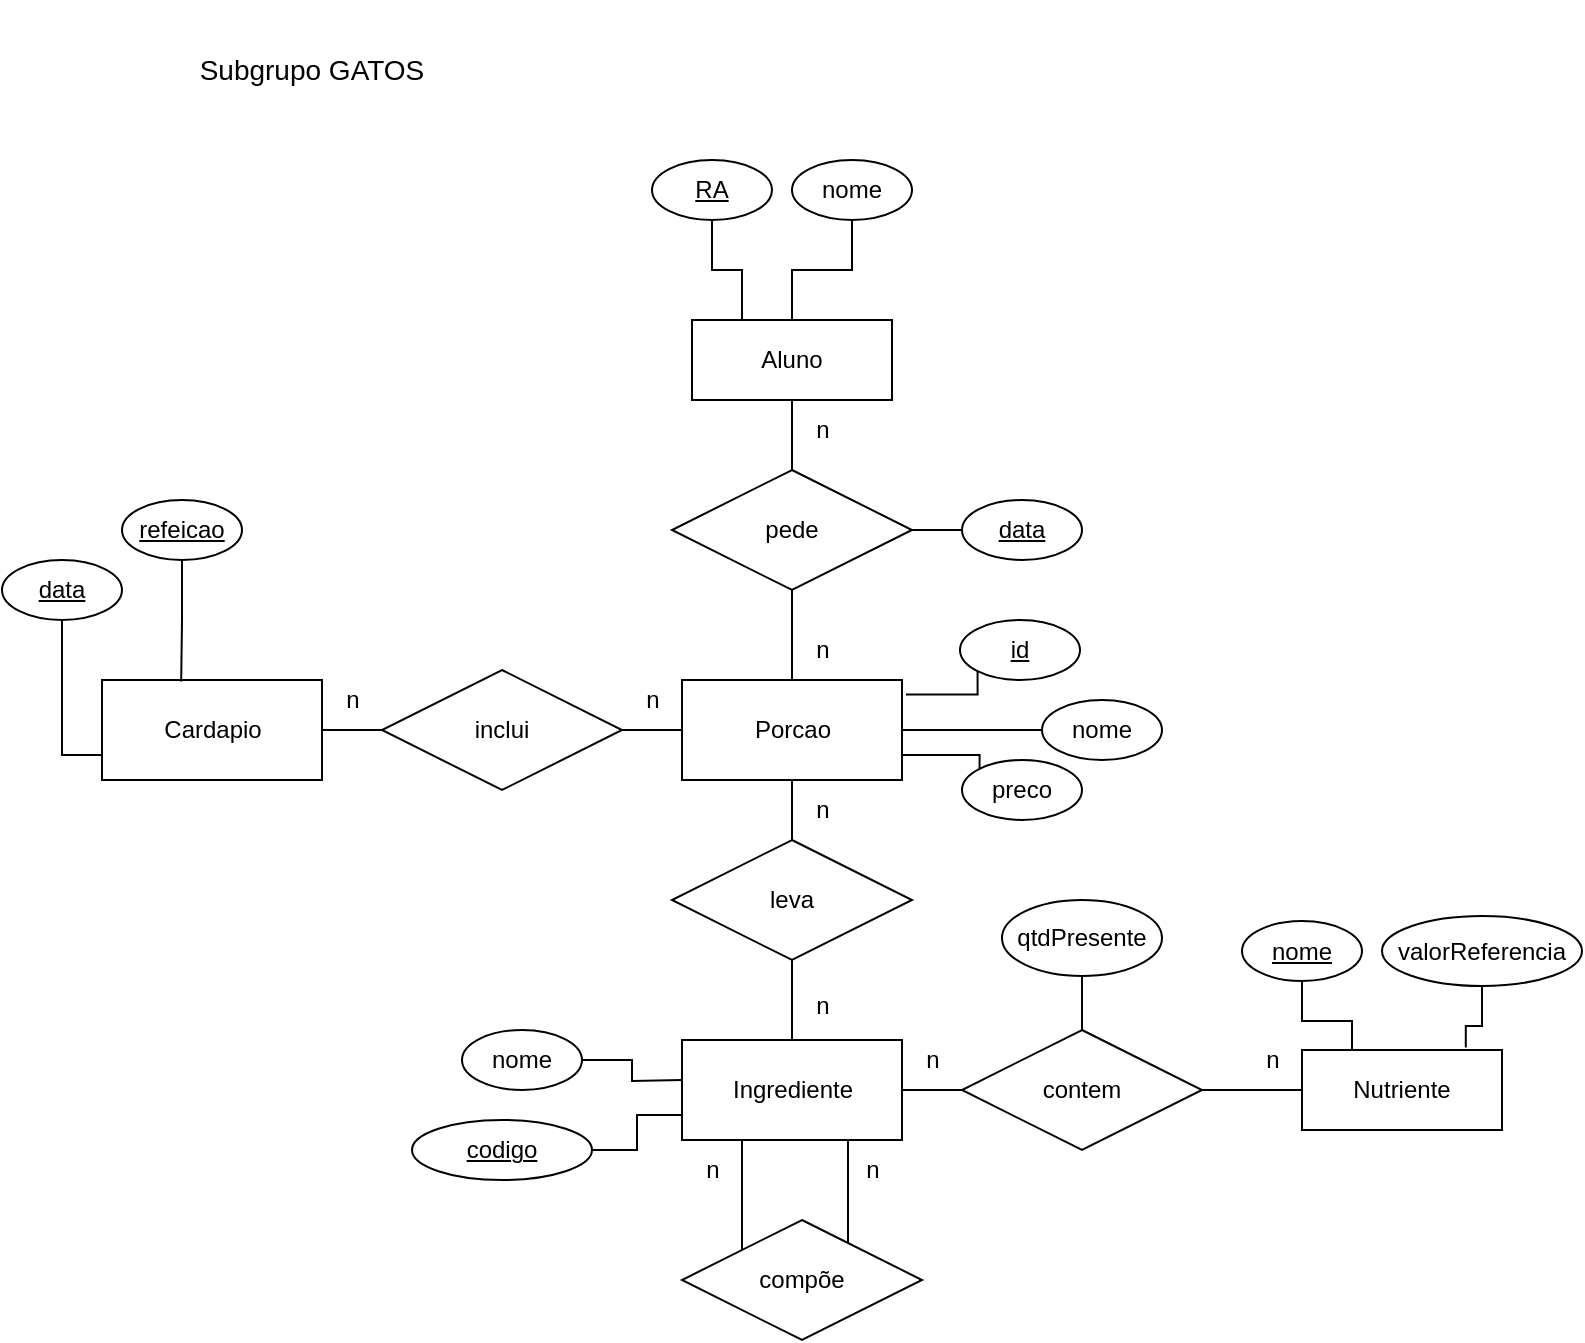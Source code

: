 <mxfile version="21.7.2" type="device">
  <diagram id="INVIZvrE2KBBbGmbX691" name="Page-1">
    <mxGraphModel dx="1050" dy="574" grid="1" gridSize="10" guides="1" tooltips="1" connect="1" arrows="1" fold="1" page="1" pageScale="1" pageWidth="850" pageHeight="1100" math="0" shadow="0">
      <root>
        <mxCell id="0" />
        <mxCell id="1" parent="0" />
        <mxCell id="HcXDAk4co6BFIyga0vMn-15" value="Ingrediente" style="html=1;" parent="1" vertex="1">
          <mxGeometry x="370" y="580" width="110" height="50" as="geometry" />
        </mxCell>
        <mxCell id="HcXDAk4co6BFIyga0vMn-39" style="edgeStyle=orthogonalEdgeStyle;rounded=0;orthogonalLoop=1;jettySize=auto;html=1;endArrow=none;endFill=0;" parent="1" source="HcXDAk4co6BFIyga0vMn-16" target="HcXDAk4co6BFIyga0vMn-37" edge="1">
          <mxGeometry relative="1" as="geometry" />
        </mxCell>
        <mxCell id="HcXDAk4co6BFIyga0vMn-16" value="Cardapio" style="html=1;" parent="1" vertex="1">
          <mxGeometry x="80" y="400" width="110" height="50" as="geometry" />
        </mxCell>
        <mxCell id="HcXDAk4co6BFIyga0vMn-45" style="edgeStyle=orthogonalEdgeStyle;rounded=0;orthogonalLoop=1;jettySize=auto;html=1;entryX=1;entryY=0.5;entryDx=0;entryDy=0;endArrow=none;endFill=0;" parent="1" source="HcXDAk4co6BFIyga0vMn-18" target="HcXDAk4co6BFIyga0vMn-37" edge="1">
          <mxGeometry relative="1" as="geometry" />
        </mxCell>
        <mxCell id="9sg7S3EA_mHytwgNz2Ep-22" style="edgeStyle=orthogonalEdgeStyle;rounded=0;orthogonalLoop=1;jettySize=auto;html=1;entryX=0;entryY=1;entryDx=0;entryDy=0;exitX=1.018;exitY=0.145;exitDx=0;exitDy=0;exitPerimeter=0;endArrow=none;endFill=0;" parent="1" source="HcXDAk4co6BFIyga0vMn-18" target="9sg7S3EA_mHytwgNz2Ep-19" edge="1">
          <mxGeometry relative="1" as="geometry" />
        </mxCell>
        <mxCell id="9sg7S3EA_mHytwgNz2Ep-23" style="edgeStyle=orthogonalEdgeStyle;rounded=0;orthogonalLoop=1;jettySize=auto;html=1;exitX=1;exitY=0.5;exitDx=0;exitDy=0;entryX=0;entryY=0.5;entryDx=0;entryDy=0;endArrow=none;endFill=0;" parent="1" source="HcXDAk4co6BFIyga0vMn-18" target="9sg7S3EA_mHytwgNz2Ep-20" edge="1">
          <mxGeometry relative="1" as="geometry" />
        </mxCell>
        <mxCell id="9sg7S3EA_mHytwgNz2Ep-24" style="edgeStyle=orthogonalEdgeStyle;rounded=0;orthogonalLoop=1;jettySize=auto;html=1;exitX=1;exitY=0.75;exitDx=0;exitDy=0;entryX=0;entryY=0;entryDx=0;entryDy=0;endArrow=none;endFill=0;" parent="1" source="HcXDAk4co6BFIyga0vMn-18" target="9sg7S3EA_mHytwgNz2Ep-21" edge="1">
          <mxGeometry relative="1" as="geometry" />
        </mxCell>
        <mxCell id="HcXDAk4co6BFIyga0vMn-18" value="Porcao" style="html=1;" parent="1" vertex="1">
          <mxGeometry x="370" y="400" width="110" height="50" as="geometry" />
        </mxCell>
        <mxCell id="HcXDAk4co6BFIyga0vMn-21" style="edgeStyle=orthogonalEdgeStyle;rounded=0;orthogonalLoop=1;jettySize=auto;html=1;endArrow=none;endFill=0;" parent="1" source="HcXDAk4co6BFIyga0vMn-20" target="HcXDAk4co6BFIyga0vMn-15" edge="1">
          <mxGeometry relative="1" as="geometry" />
        </mxCell>
        <mxCell id="HcXDAk4co6BFIyga0vMn-22" style="edgeStyle=orthogonalEdgeStyle;rounded=0;orthogonalLoop=1;jettySize=auto;html=1;endArrow=none;endFill=0;" parent="1" source="HcXDAk4co6BFIyga0vMn-20" target="HcXDAk4co6BFIyga0vMn-18" edge="1">
          <mxGeometry relative="1" as="geometry" />
        </mxCell>
        <mxCell id="HcXDAk4co6BFIyga0vMn-20" value="leva" style="shape=rhombus;perimeter=rhombusPerimeter;whiteSpace=wrap;html=1;align=center;" parent="1" vertex="1">
          <mxGeometry x="365" y="480" width="120" height="60" as="geometry" />
        </mxCell>
        <mxCell id="HcXDAk4co6BFIyga0vMn-25" style="edgeStyle=orthogonalEdgeStyle;rounded=0;orthogonalLoop=1;jettySize=auto;html=1;endArrow=none;endFill=0;exitX=0;exitY=0;exitDx=0;exitDy=0;entryX=0.25;entryY=1;entryDx=0;entryDy=0;" parent="1" source="HcXDAk4co6BFIyga0vMn-24" target="HcXDAk4co6BFIyga0vMn-15" edge="1">
          <mxGeometry relative="1" as="geometry">
            <mxPoint x="400" y="640" as="targetPoint" />
            <Array as="points">
              <mxPoint x="400" y="630" />
            </Array>
          </mxGeometry>
        </mxCell>
        <mxCell id="HcXDAk4co6BFIyga0vMn-26" style="edgeStyle=orthogonalEdgeStyle;rounded=0;orthogonalLoop=1;jettySize=auto;html=1;endArrow=none;endFill=0;" parent="1" edge="1">
          <mxGeometry relative="1" as="geometry">
            <mxPoint x="453" y="690" as="sourcePoint" />
            <mxPoint x="453" y="630" as="targetPoint" />
          </mxGeometry>
        </mxCell>
        <mxCell id="HcXDAk4co6BFIyga0vMn-24" value="compõe" style="shape=rhombus;perimeter=rhombusPerimeter;whiteSpace=wrap;html=1;align=center;" parent="1" vertex="1">
          <mxGeometry x="370" y="670" width="120" height="60" as="geometry" />
        </mxCell>
        <mxCell id="HcXDAk4co6BFIyga0vMn-27" value="Nutriente" style="whiteSpace=wrap;html=1;align=center;" parent="1" vertex="1">
          <mxGeometry x="680" y="585" width="100" height="40" as="geometry" />
        </mxCell>
        <mxCell id="HcXDAk4co6BFIyga0vMn-30" style="edgeStyle=orthogonalEdgeStyle;rounded=0;orthogonalLoop=1;jettySize=auto;html=1;endArrow=none;endFill=0;" parent="1" source="HcXDAk4co6BFIyga0vMn-29" target="HcXDAk4co6BFIyga0vMn-27" edge="1">
          <mxGeometry relative="1" as="geometry">
            <mxPoint x="660" y="605" as="targetPoint" />
          </mxGeometry>
        </mxCell>
        <mxCell id="HcXDAk4co6BFIyga0vMn-31" style="edgeStyle=orthogonalEdgeStyle;rounded=0;orthogonalLoop=1;jettySize=auto;html=1;endArrow=none;endFill=0;" parent="1" source="HcXDAk4co6BFIyga0vMn-29" target="HcXDAk4co6BFIyga0vMn-15" edge="1">
          <mxGeometry relative="1" as="geometry" />
        </mxCell>
        <mxCell id="HcXDAk4co6BFIyga0vMn-29" value="contem" style="shape=rhombus;perimeter=rhombusPerimeter;whiteSpace=wrap;html=1;align=center;" parent="1" vertex="1">
          <mxGeometry x="510" y="575" width="120" height="60" as="geometry" />
        </mxCell>
        <mxCell id="HcXDAk4co6BFIyga0vMn-37" value="inclui" style="shape=rhombus;perimeter=rhombusPerimeter;whiteSpace=wrap;html=1;align=center;" parent="1" vertex="1">
          <mxGeometry x="220" y="395" width="120" height="60" as="geometry" />
        </mxCell>
        <mxCell id="HcXDAk4co6BFIyga0vMn-46" value="Aluno" style="whiteSpace=wrap;html=1;align=center;" parent="1" vertex="1">
          <mxGeometry x="375" y="220" width="100" height="40" as="geometry" />
        </mxCell>
        <mxCell id="HcXDAk4co6BFIyga0vMn-50" style="edgeStyle=orthogonalEdgeStyle;rounded=0;orthogonalLoop=1;jettySize=auto;html=1;endArrow=none;endFill=0;" parent="1" source="HcXDAk4co6BFIyga0vMn-48" target="HcXDAk4co6BFIyga0vMn-46" edge="1">
          <mxGeometry relative="1" as="geometry">
            <mxPoint x="425" y="270" as="sourcePoint" />
          </mxGeometry>
        </mxCell>
        <mxCell id="OVF_8G7hKfbTYnZr6m1k-1" style="edgeStyle=orthogonalEdgeStyle;rounded=0;orthogonalLoop=1;jettySize=auto;html=1;exitX=0.5;exitY=1;exitDx=0;exitDy=0;entryX=0.5;entryY=0;entryDx=0;entryDy=0;endArrow=none;endFill=0;" parent="1" source="HcXDAk4co6BFIyga0vMn-48" target="HcXDAk4co6BFIyga0vMn-18" edge="1">
          <mxGeometry relative="1" as="geometry">
            <mxPoint x="425" y="300" as="targetPoint" />
          </mxGeometry>
        </mxCell>
        <mxCell id="HcXDAk4co6BFIyga0vMn-48" value="pede" style="shape=rhombus;perimeter=rhombusPerimeter;whiteSpace=wrap;html=1;align=center;" parent="1" vertex="1">
          <mxGeometry x="365" y="295" width="120" height="60" as="geometry" />
        </mxCell>
        <mxCell id="HcXDAk4co6BFIyga0vMn-54" value="&lt;font style=&quot;font-size: 14px;&quot;&gt;Subgrupo GATOS&lt;br style=&quot;font-size: 14px;&quot;&gt;&lt;/font&gt;" style="text;html=1;strokeColor=none;fillColor=none;align=center;verticalAlign=middle;whiteSpace=wrap;rounded=0;fontSize=14;" parent="1" vertex="1">
          <mxGeometry x="80" y="60" width="210" height="70" as="geometry" />
        </mxCell>
        <mxCell id="9sg7S3EA_mHytwgNz2Ep-7" style="edgeStyle=orthogonalEdgeStyle;rounded=0;orthogonalLoop=1;jettySize=auto;html=1;endArrow=none;endFill=0;" parent="1" source="9sg7S3EA_mHytwgNz2Ep-1" target="HcXDAk4co6BFIyga0vMn-46" edge="1">
          <mxGeometry relative="1" as="geometry" />
        </mxCell>
        <mxCell id="9sg7S3EA_mHytwgNz2Ep-1" value="nome" style="ellipse;whiteSpace=wrap;html=1;" parent="1" vertex="1">
          <mxGeometry x="425" y="140" width="60" height="30" as="geometry" />
        </mxCell>
        <mxCell id="9sg7S3EA_mHytwgNz2Ep-6" style="edgeStyle=orthogonalEdgeStyle;rounded=0;orthogonalLoop=1;jettySize=auto;html=1;entryX=0.25;entryY=0;entryDx=0;entryDy=0;strokeColor=default;endArrow=none;endFill=0;" parent="1" source="9sg7S3EA_mHytwgNz2Ep-3" target="HcXDAk4co6BFIyga0vMn-46" edge="1">
          <mxGeometry relative="1" as="geometry" />
        </mxCell>
        <mxCell id="9sg7S3EA_mHytwgNz2Ep-3" value="RA" style="ellipse;whiteSpace=wrap;html=1;fontStyle=4" parent="1" vertex="1">
          <mxGeometry x="355" y="140" width="60" height="30" as="geometry" />
        </mxCell>
        <mxCell id="9sg7S3EA_mHytwgNz2Ep-16" style="edgeStyle=orthogonalEdgeStyle;rounded=0;orthogonalLoop=1;jettySize=auto;html=1;entryX=0;entryY=0.75;entryDx=0;entryDy=0;endArrow=none;endFill=0;" parent="1" source="9sg7S3EA_mHytwgNz2Ep-15" target="HcXDAk4co6BFIyga0vMn-16" edge="1">
          <mxGeometry relative="1" as="geometry" />
        </mxCell>
        <mxCell id="9sg7S3EA_mHytwgNz2Ep-15" value="data" style="ellipse;whiteSpace=wrap;html=1;fontStyle=4" parent="1" vertex="1">
          <mxGeometry x="30" y="340" width="60" height="30" as="geometry" />
        </mxCell>
        <mxCell id="9sg7S3EA_mHytwgNz2Ep-18" style="edgeStyle=orthogonalEdgeStyle;rounded=0;orthogonalLoop=1;jettySize=auto;html=1;endArrow=none;endFill=0;entryX=0.36;entryY=0.016;entryDx=0;entryDy=0;entryPerimeter=0;" parent="1" source="9sg7S3EA_mHytwgNz2Ep-17" target="HcXDAk4co6BFIyga0vMn-16" edge="1">
          <mxGeometry relative="1" as="geometry">
            <mxPoint x="121" y="400" as="targetPoint" />
          </mxGeometry>
        </mxCell>
        <mxCell id="9sg7S3EA_mHytwgNz2Ep-17" value="refeicao" style="ellipse;whiteSpace=wrap;html=1;fontStyle=4" parent="1" vertex="1">
          <mxGeometry x="90" y="310" width="60" height="30" as="geometry" />
        </mxCell>
        <mxCell id="9sg7S3EA_mHytwgNz2Ep-19" value="id" style="ellipse;whiteSpace=wrap;html=1;fontStyle=4" parent="1" vertex="1">
          <mxGeometry x="509" y="370" width="60" height="30" as="geometry" />
        </mxCell>
        <mxCell id="9sg7S3EA_mHytwgNz2Ep-20" value="nome" style="ellipse;whiteSpace=wrap;html=1;fontStyle=0" parent="1" vertex="1">
          <mxGeometry x="550" y="410" width="60" height="30" as="geometry" />
        </mxCell>
        <mxCell id="9sg7S3EA_mHytwgNz2Ep-21" value="preco" style="ellipse;whiteSpace=wrap;html=1;fontStyle=0" parent="1" vertex="1">
          <mxGeometry x="510" y="440" width="60" height="30" as="geometry" />
        </mxCell>
        <mxCell id="9sg7S3EA_mHytwgNz2Ep-33" style="edgeStyle=orthogonalEdgeStyle;rounded=0;orthogonalLoop=1;jettySize=auto;html=1;entryX=0.5;entryY=0;entryDx=0;entryDy=0;endArrow=none;endFill=0;" parent="1" source="9sg7S3EA_mHytwgNz2Ep-32" target="HcXDAk4co6BFIyga0vMn-29" edge="1">
          <mxGeometry relative="1" as="geometry" />
        </mxCell>
        <mxCell id="9sg7S3EA_mHytwgNz2Ep-32" value="qtdPresente" style="ellipse;whiteSpace=wrap;html=1;fontStyle=0" parent="1" vertex="1">
          <mxGeometry x="530" y="510" width="80" height="38" as="geometry" />
        </mxCell>
        <mxCell id="9sg7S3EA_mHytwgNz2Ep-38" style="edgeStyle=orthogonalEdgeStyle;rounded=0;orthogonalLoop=1;jettySize=auto;html=1;endArrow=none;endFill=0;entryX=0.819;entryY=-0.03;entryDx=0;entryDy=0;entryPerimeter=0;" parent="1" source="9sg7S3EA_mHytwgNz2Ep-37" target="HcXDAk4co6BFIyga0vMn-27" edge="1">
          <mxGeometry relative="1" as="geometry" />
        </mxCell>
        <mxCell id="9sg7S3EA_mHytwgNz2Ep-37" value="valorReferencia" style="ellipse;whiteSpace=wrap;html=1;fontStyle=0" parent="1" vertex="1">
          <mxGeometry x="720" y="518" width="100" height="35" as="geometry" />
        </mxCell>
        <mxCell id="9sg7S3EA_mHytwgNz2Ep-41" style="edgeStyle=orthogonalEdgeStyle;rounded=0;orthogonalLoop=1;jettySize=auto;html=1;entryX=0.25;entryY=0;entryDx=0;entryDy=0;endArrow=none;endFill=0;" parent="1" source="9sg7S3EA_mHytwgNz2Ep-39" target="HcXDAk4co6BFIyga0vMn-27" edge="1">
          <mxGeometry relative="1" as="geometry" />
        </mxCell>
        <mxCell id="9sg7S3EA_mHytwgNz2Ep-39" value="nome" style="ellipse;whiteSpace=wrap;html=1;fontStyle=4" parent="1" vertex="1">
          <mxGeometry x="650" y="520.5" width="60" height="30" as="geometry" />
        </mxCell>
        <mxCell id="9sg7S3EA_mHytwgNz2Ep-43" style="edgeStyle=orthogonalEdgeStyle;rounded=0;orthogonalLoop=1;jettySize=auto;html=1;endArrow=none;endFill=0;" parent="1" source="9sg7S3EA_mHytwgNz2Ep-42" edge="1">
          <mxGeometry relative="1" as="geometry">
            <mxPoint x="370" y="600" as="targetPoint" />
          </mxGeometry>
        </mxCell>
        <mxCell id="9sg7S3EA_mHytwgNz2Ep-42" value="nome" style="ellipse;whiteSpace=wrap;html=1;fontStyle=0" parent="1" vertex="1">
          <mxGeometry x="260" y="575" width="60" height="30" as="geometry" />
        </mxCell>
        <mxCell id="9sg7S3EA_mHytwgNz2Ep-46" style="edgeStyle=orthogonalEdgeStyle;rounded=0;orthogonalLoop=1;jettySize=auto;html=1;entryX=0;entryY=0.75;entryDx=0;entryDy=0;endArrow=none;endFill=0;" parent="1" source="9sg7S3EA_mHytwgNz2Ep-45" target="HcXDAk4co6BFIyga0vMn-15" edge="1">
          <mxGeometry relative="1" as="geometry" />
        </mxCell>
        <mxCell id="9sg7S3EA_mHytwgNz2Ep-45" value="codigo" style="ellipse;whiteSpace=wrap;html=1;fontStyle=4" parent="1" vertex="1">
          <mxGeometry x="235" y="620" width="90" height="30" as="geometry" />
        </mxCell>
        <mxCell id="9sg7S3EA_mHytwgNz2Ep-48" value="n" style="text;html=1;align=center;verticalAlign=middle;resizable=0;points=[];autosize=1;strokeColor=none;fillColor=none;" parent="1" vertex="1">
          <mxGeometry x="425" y="260" width="30" height="30" as="geometry" />
        </mxCell>
        <mxCell id="9sg7S3EA_mHytwgNz2Ep-52" value="n" style="text;html=1;align=center;verticalAlign=middle;resizable=0;points=[];autosize=1;strokeColor=none;fillColor=none;" parent="1" vertex="1">
          <mxGeometry x="425" y="370" width="30" height="30" as="geometry" />
        </mxCell>
        <mxCell id="9sg7S3EA_mHytwgNz2Ep-53" value="n" style="text;html=1;align=center;verticalAlign=middle;resizable=0;points=[];autosize=1;strokeColor=none;fillColor=none;" parent="1" vertex="1">
          <mxGeometry x="340" y="395" width="30" height="30" as="geometry" />
        </mxCell>
        <mxCell id="9sg7S3EA_mHytwgNz2Ep-54" value="n" style="text;html=1;align=center;verticalAlign=middle;resizable=0;points=[];autosize=1;strokeColor=none;fillColor=none;" parent="1" vertex="1">
          <mxGeometry x="190" y="395" width="30" height="30" as="geometry" />
        </mxCell>
        <mxCell id="9sg7S3EA_mHytwgNz2Ep-55" value="n" style="text;html=1;align=center;verticalAlign=middle;resizable=0;points=[];autosize=1;strokeColor=none;fillColor=none;" parent="1" vertex="1">
          <mxGeometry x="425" y="450" width="30" height="30" as="geometry" />
        </mxCell>
        <mxCell id="9sg7S3EA_mHytwgNz2Ep-56" value="n" style="text;html=1;align=center;verticalAlign=middle;resizable=0;points=[];autosize=1;strokeColor=none;fillColor=none;" parent="1" vertex="1">
          <mxGeometry x="425" y="548" width="30" height="30" as="geometry" />
        </mxCell>
        <mxCell id="9sg7S3EA_mHytwgNz2Ep-57" value="n" style="text;html=1;align=center;verticalAlign=middle;resizable=0;points=[];autosize=1;strokeColor=none;fillColor=none;" parent="1" vertex="1">
          <mxGeometry x="370" y="630" width="30" height="30" as="geometry" />
        </mxCell>
        <mxCell id="9sg7S3EA_mHytwgNz2Ep-58" value="n" style="text;html=1;align=center;verticalAlign=middle;resizable=0;points=[];autosize=1;strokeColor=none;fillColor=none;" parent="1" vertex="1">
          <mxGeometry x="450" y="630" width="30" height="30" as="geometry" />
        </mxCell>
        <mxCell id="9sg7S3EA_mHytwgNz2Ep-59" value="n" style="text;html=1;align=center;verticalAlign=middle;resizable=0;points=[];autosize=1;strokeColor=none;fillColor=none;" parent="1" vertex="1">
          <mxGeometry x="480" y="575" width="30" height="30" as="geometry" />
        </mxCell>
        <mxCell id="9sg7S3EA_mHytwgNz2Ep-60" value="n" style="text;html=1;align=center;verticalAlign=middle;resizable=0;points=[];autosize=1;strokeColor=none;fillColor=none;" parent="1" vertex="1">
          <mxGeometry x="650" y="575" width="30" height="30" as="geometry" />
        </mxCell>
        <mxCell id="OVF_8G7hKfbTYnZr6m1k-3" style="edgeStyle=orthogonalEdgeStyle;rounded=0;orthogonalLoop=1;jettySize=auto;html=1;endArrow=none;endFill=0;" parent="1" source="OVF_8G7hKfbTYnZr6m1k-2" target="HcXDAk4co6BFIyga0vMn-48" edge="1">
          <mxGeometry relative="1" as="geometry" />
        </mxCell>
        <mxCell id="OVF_8G7hKfbTYnZr6m1k-2" value="data" style="ellipse;whiteSpace=wrap;html=1;fontStyle=4" parent="1" vertex="1">
          <mxGeometry x="510" y="310" width="60" height="30" as="geometry" />
        </mxCell>
      </root>
    </mxGraphModel>
  </diagram>
</mxfile>
